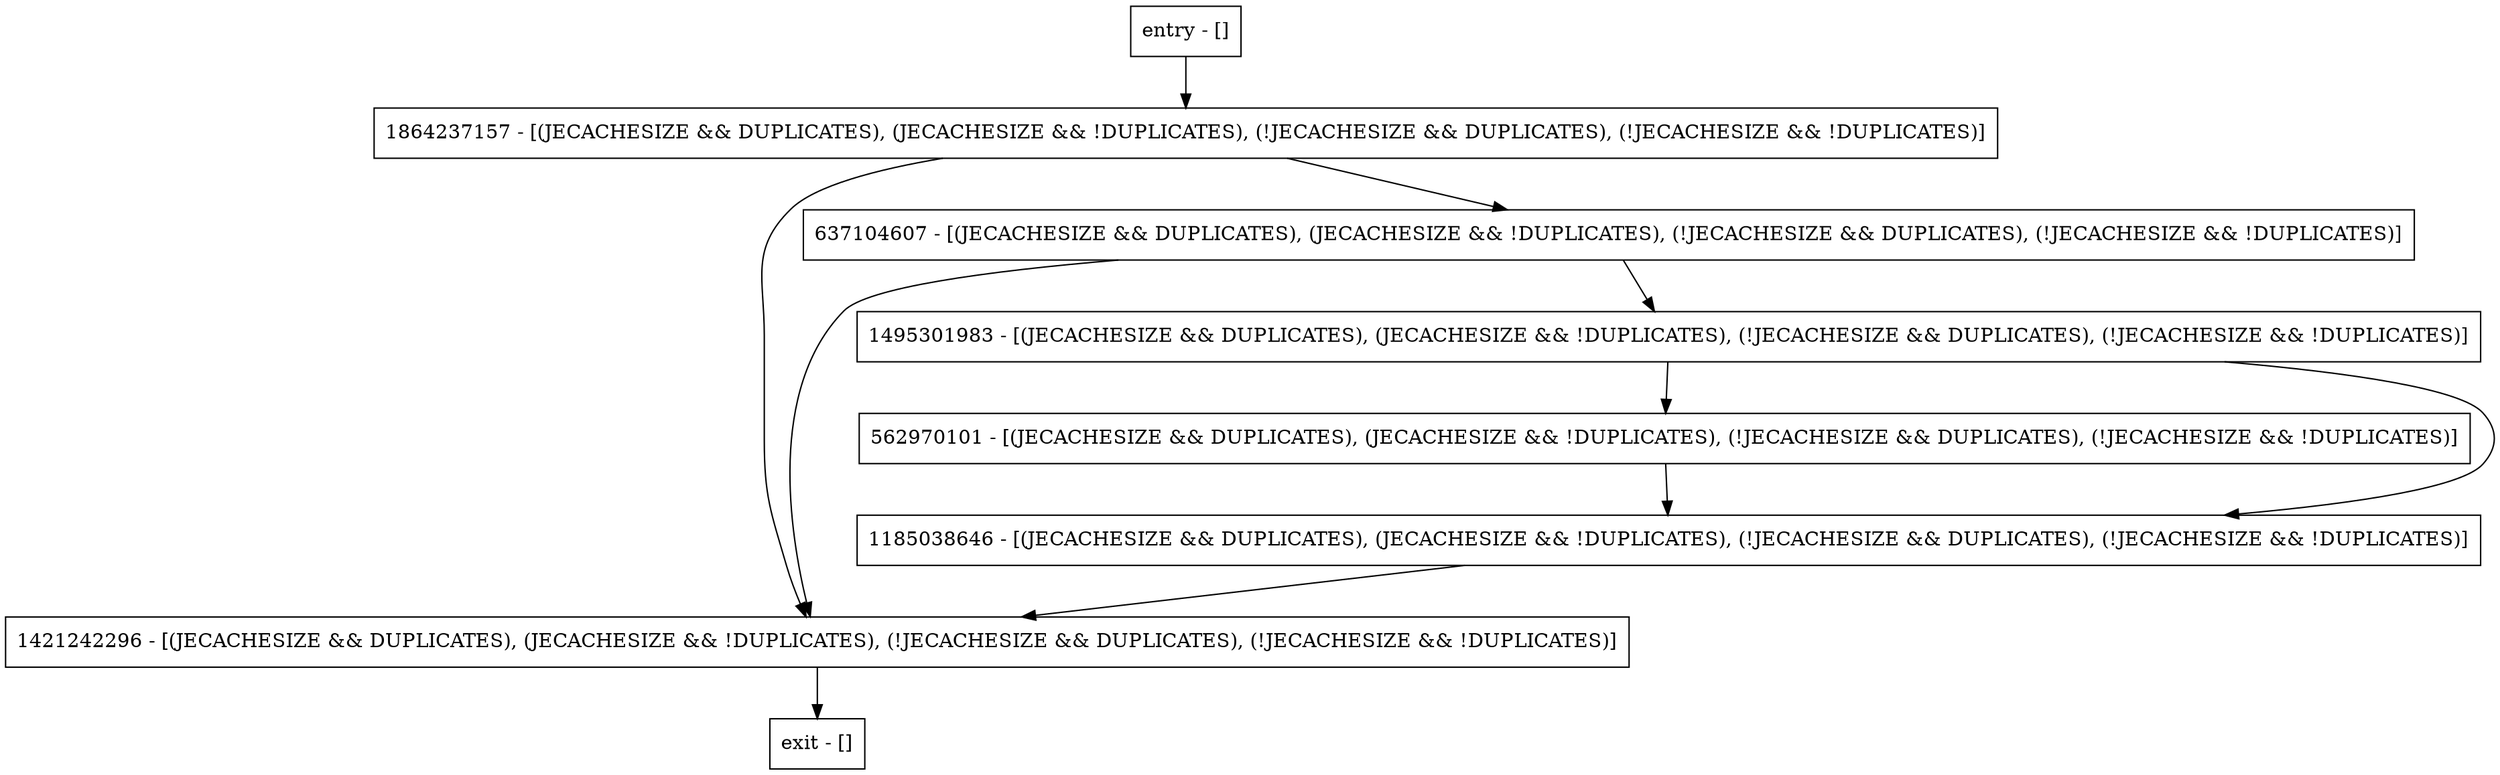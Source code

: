 digraph setAbortInfo {
node [shape=record];
entry [label="entry - []"];
exit [label="exit - []"];
562970101 [label="562970101 - [(JECACHESIZE && DUPLICATES), (JECACHESIZE && !DUPLICATES), (!JECACHESIZE && DUPLICATES), (!JECACHESIZE && !DUPLICATES)]"];
1185038646 [label="1185038646 - [(JECACHESIZE && DUPLICATES), (JECACHESIZE && !DUPLICATES), (!JECACHESIZE && DUPLICATES), (!JECACHESIZE && !DUPLICATES)]"];
1421242296 [label="1421242296 - [(JECACHESIZE && DUPLICATES), (JECACHESIZE && !DUPLICATES), (!JECACHESIZE && DUPLICATES), (!JECACHESIZE && !DUPLICATES)]"];
1864237157 [label="1864237157 - [(JECACHESIZE && DUPLICATES), (JECACHESIZE && !DUPLICATES), (!JECACHESIZE && DUPLICATES), (!JECACHESIZE && !DUPLICATES)]"];
1495301983 [label="1495301983 - [(JECACHESIZE && DUPLICATES), (JECACHESIZE && !DUPLICATES), (!JECACHESIZE && DUPLICATES), (!JECACHESIZE && !DUPLICATES)]"];
637104607 [label="637104607 - [(JECACHESIZE && DUPLICATES), (JECACHESIZE && !DUPLICATES), (!JECACHESIZE && DUPLICATES), (!JECACHESIZE && !DUPLICATES)]"];
entry;
exit;
entry -> 1864237157;
562970101 -> 1185038646;
1185038646 -> 1421242296;
1421242296 -> exit;
1864237157 -> 1421242296;
1864237157 -> 637104607;
1495301983 -> 562970101;
1495301983 -> 1185038646;
637104607 -> 1421242296;
637104607 -> 1495301983;
}
